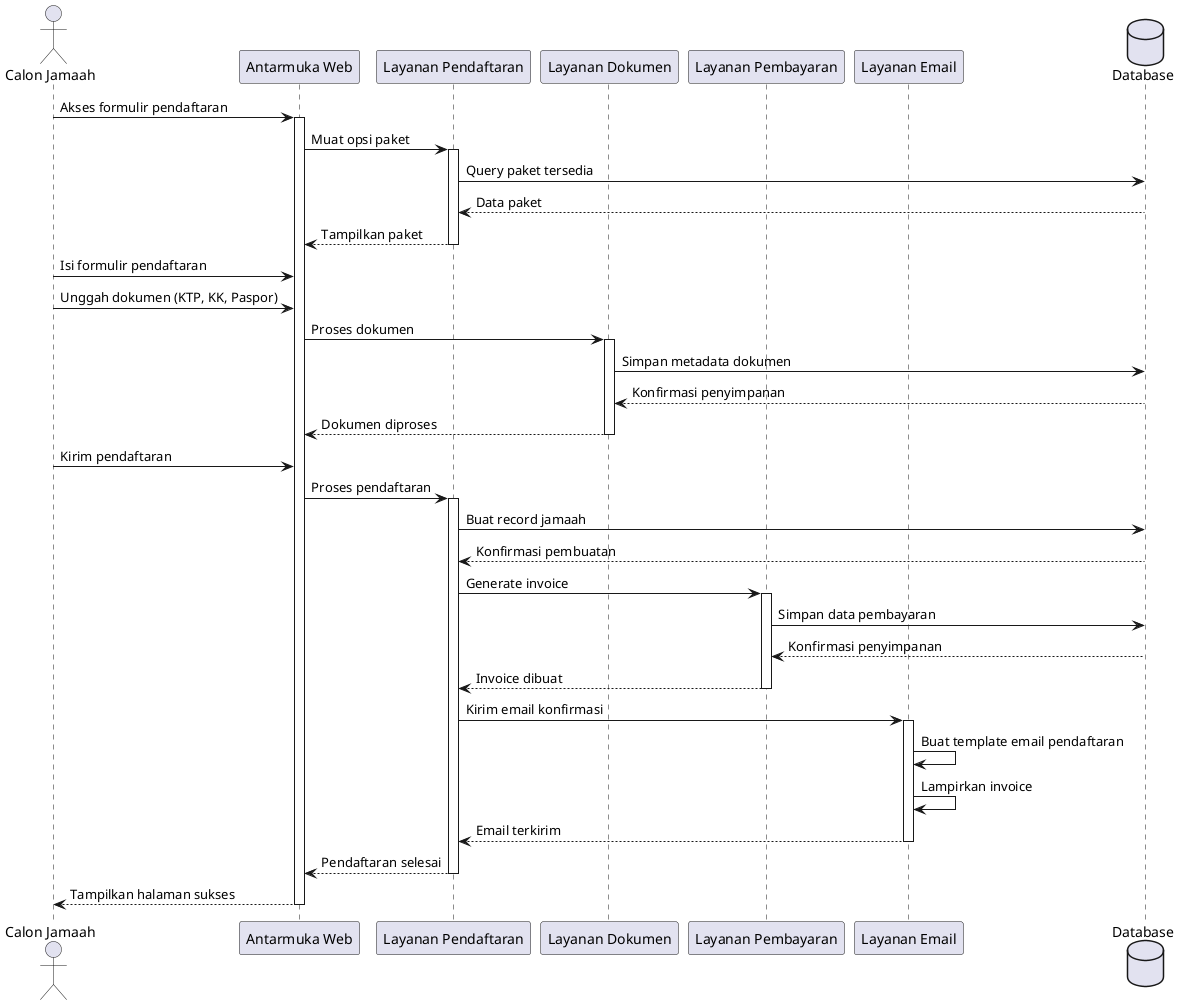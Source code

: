 @startuml Urutan Pendaftaran

actor "Calon Jamaah" as jamaah
participant "Antarmuka Web" as ui
participant "Layanan Pendaftaran" as reg
participant "Layanan Dokumen" as doc
participant "Layanan Pembayaran" as payment
participant "Layanan Email" as email
database "Database" as db

jamaah -> ui: Akses formulir pendaftaran
activate ui

ui -> reg: Muat opsi paket
activate reg
reg -> db: Query paket tersedia
db --> reg: Data paket
reg --> ui: Tampilkan paket
deactivate reg

jamaah -> ui: Isi formulir pendaftaran
jamaah -> ui: Unggah dokumen (KTP, KK, Paspor)

ui -> doc: Proses dokumen
activate doc
doc -> db: Simpan metadata dokumen
db --> doc: Konfirmasi penyimpanan
doc --> ui: Dokumen diproses
deactivate doc

jamaah -> ui: Kirim pendaftaran
ui -> reg: Proses pendaftaran

activate reg
reg -> db: Buat record jamaah
db --> reg: Konfirmasi pembuatan

reg -> payment: Generate invoice
activate payment
payment -> db: Simpan data pembayaran
db --> payment: Konfirmasi penyimpanan
payment --> reg: Invoice dibuat
deactivate payment

reg -> email: Kirim email konfirmasi
activate email
email -> email: Buat template email pendaftaran
email -> email: Lampirkan invoice
email --> reg: Email terkirim
deactivate email

reg --> ui: Pendaftaran selesai
deactivate reg

ui --> jamaah: Tampilkan halaman sukses
deactivate ui

@enduml
